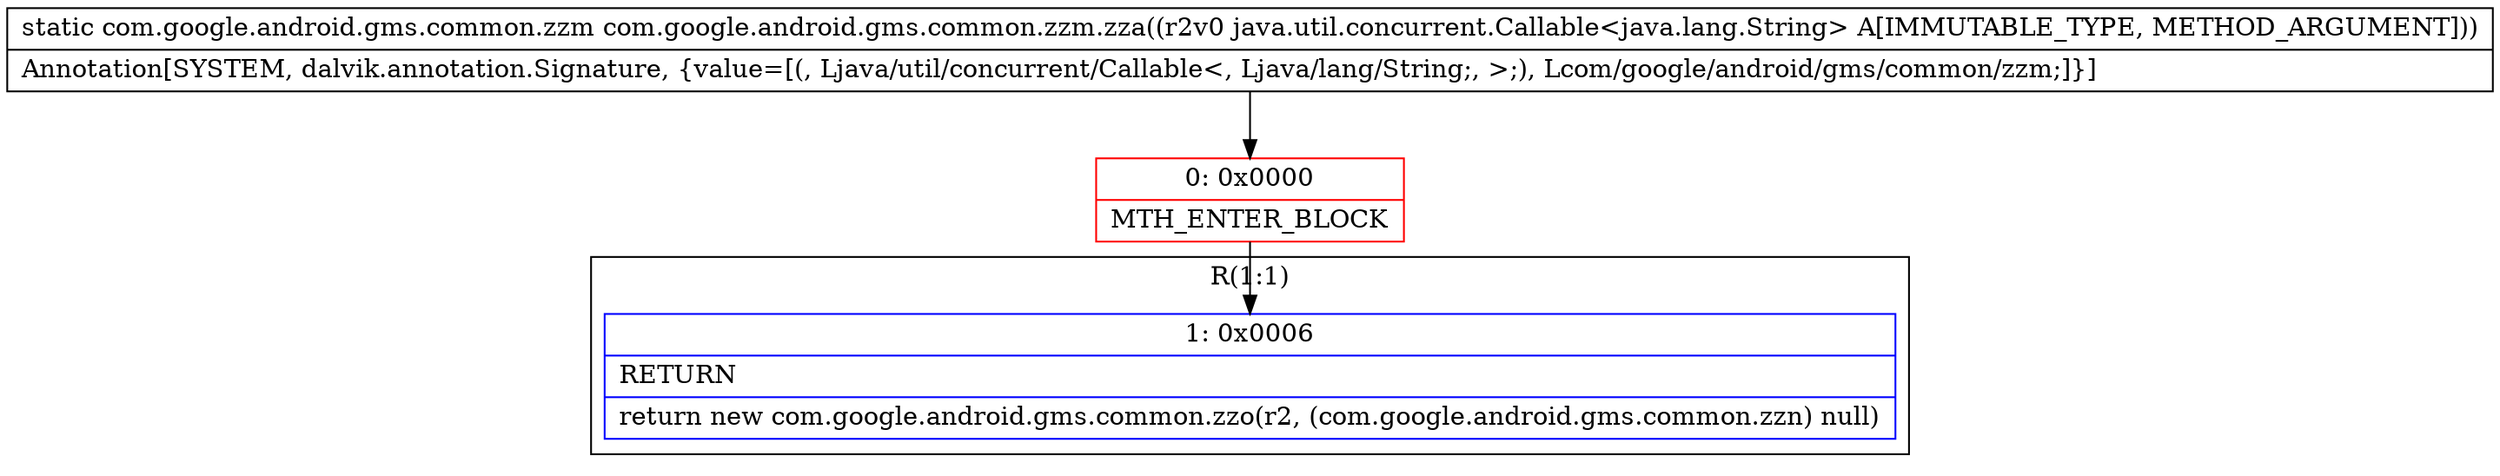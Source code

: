 digraph "CFG forcom.google.android.gms.common.zzm.zza(Ljava\/util\/concurrent\/Callable;)Lcom\/google\/android\/gms\/common\/zzm;" {
subgraph cluster_Region_253675317 {
label = "R(1:1)";
node [shape=record,color=blue];
Node_1 [shape=record,label="{1\:\ 0x0006|RETURN\l|return new com.google.android.gms.common.zzo(r2, (com.google.android.gms.common.zzn) null)\l}"];
}
Node_0 [shape=record,color=red,label="{0\:\ 0x0000|MTH_ENTER_BLOCK\l}"];
MethodNode[shape=record,label="{static com.google.android.gms.common.zzm com.google.android.gms.common.zzm.zza((r2v0 java.util.concurrent.Callable\<java.lang.String\> A[IMMUTABLE_TYPE, METHOD_ARGUMENT]))  | Annotation[SYSTEM, dalvik.annotation.Signature, \{value=[(, Ljava\/util\/concurrent\/Callable\<, Ljava\/lang\/String;, \>;), Lcom\/google\/android\/gms\/common\/zzm;]\}]\l}"];
MethodNode -> Node_0;
Node_0 -> Node_1;
}

